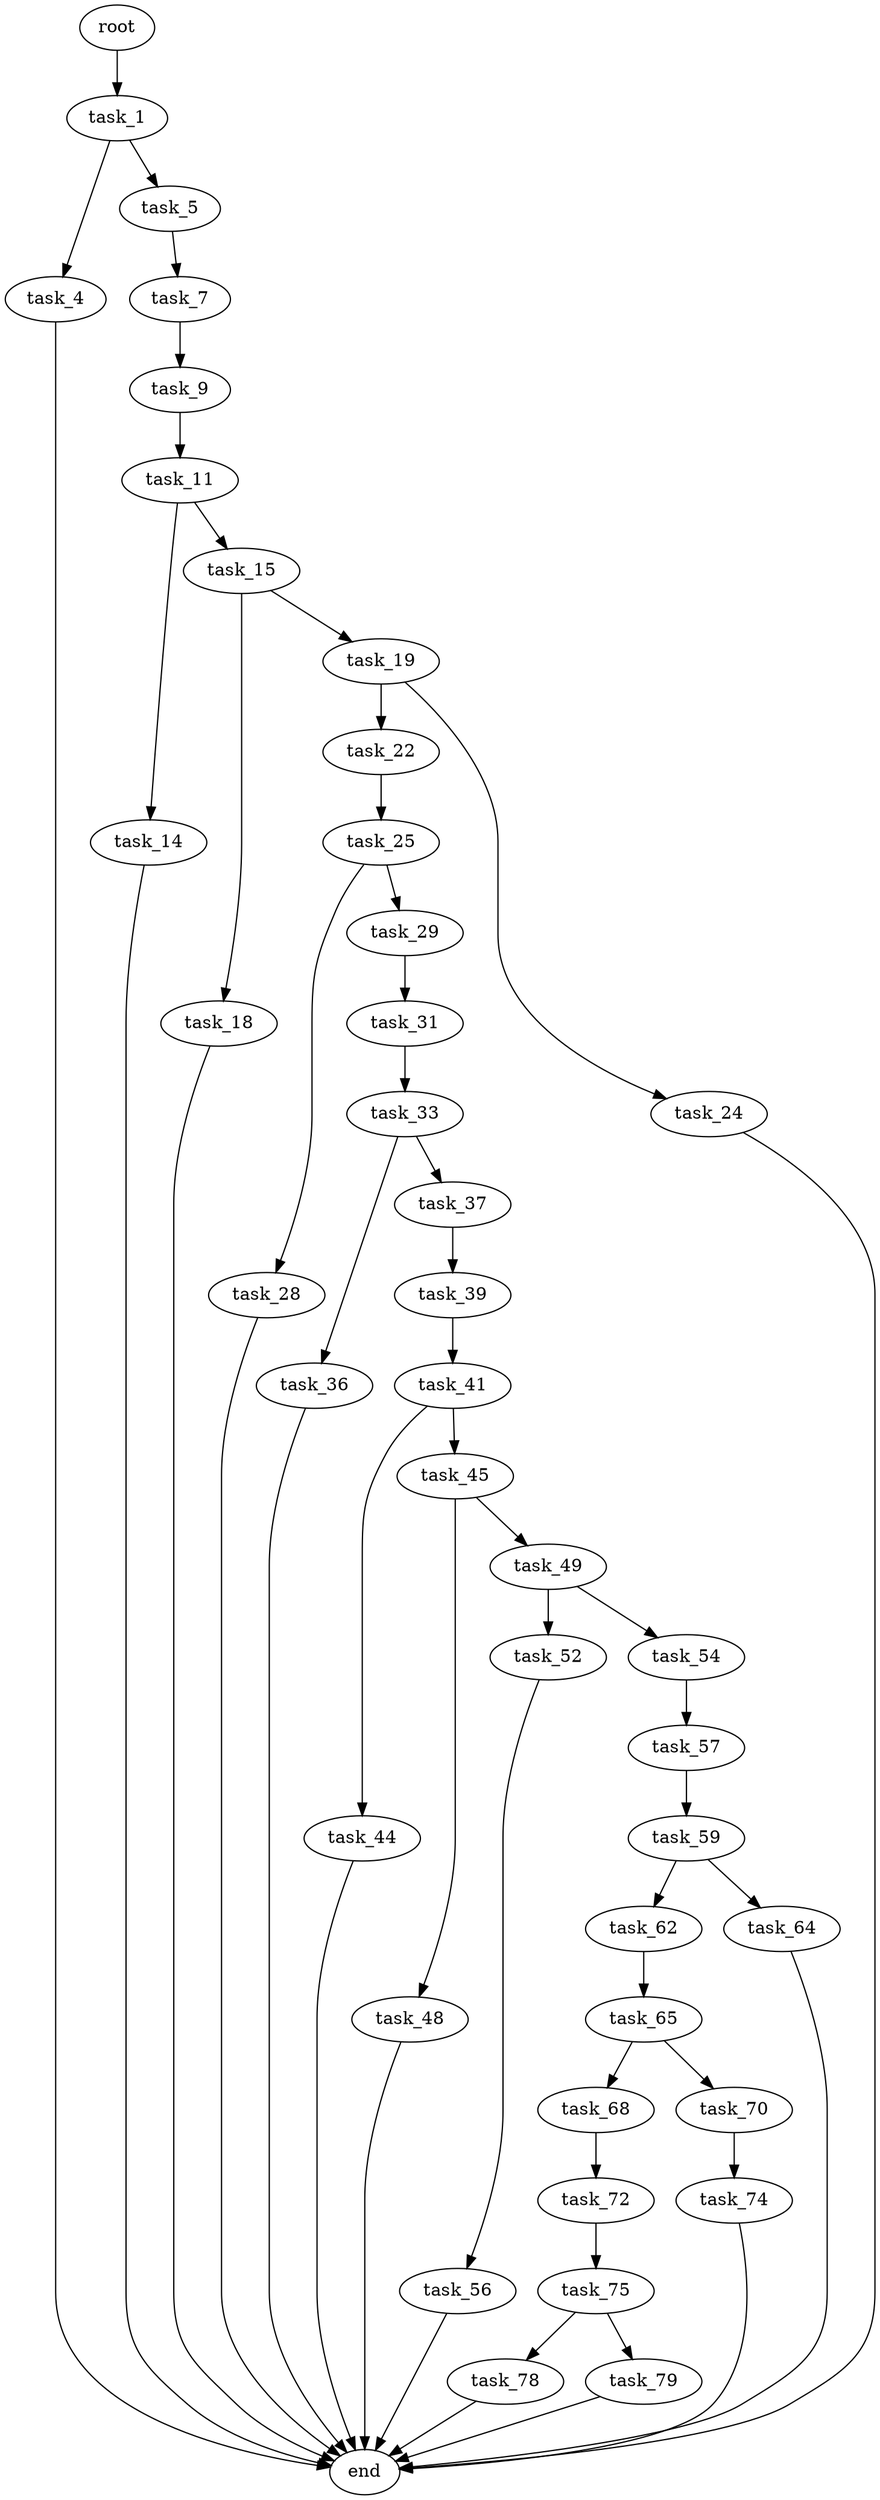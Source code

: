 digraph G {
  root [size="0.000000"];
  task_1 [size="507510389813.000000"];
  task_4 [size="68719476736.000000"];
  task_5 [size="368293445632.000000"];
  end [size="0.000000"];
  task_7 [size="13196850845.000000"];
  task_9 [size="37301183244.000000"];
  task_11 [size="15755326731.000000"];
  task_14 [size="3102692749.000000"];
  task_15 [size="16498521485.000000"];
  task_18 [size="496599855146.000000"];
  task_19 [size="8589934592.000000"];
  task_22 [size="28991029248.000000"];
  task_24 [size="134217728000.000000"];
  task_25 [size="515056777076.000000"];
  task_28 [size="336153985717.000000"];
  task_29 [size="116977512816.000000"];
  task_31 [size="782757789696.000000"];
  task_33 [size="7500480188.000000"];
  task_36 [size="17962406144.000000"];
  task_37 [size="7887103858.000000"];
  task_39 [size="8589934592.000000"];
  task_41 [size="1058814706.000000"];
  task_44 [size="121837269840.000000"];
  task_45 [size="68719476736.000000"];
  task_48 [size="1219441204730.000000"];
  task_49 [size="36128775469.000000"];
  task_52 [size="231928233984.000000"];
  task_54 [size="15542597720.000000"];
  task_56 [size="499836953356.000000"];
  task_57 [size="11653779330.000000"];
  task_59 [size="597776968491.000000"];
  task_62 [size="998569882965.000000"];
  task_64 [size="9323203845.000000"];
  task_65 [size="782757789696.000000"];
  task_68 [size="120544428885.000000"];
  task_70 [size="264307667340.000000"];
  task_72 [size="21170404492.000000"];
  task_74 [size="103057468526.000000"];
  task_75 [size="64488960628.000000"];
  task_78 [size="31362474418.000000"];
  task_79 [size="185076065016.000000"];

  root -> task_1 [size="1.000000"];
  task_1 -> task_4 [size="838860800.000000"];
  task_1 -> task_5 [size="838860800.000000"];
  task_4 -> end [size="1.000000"];
  task_5 -> task_7 [size="411041792.000000"];
  task_7 -> task_9 [size="209715200.000000"];
  task_9 -> task_11 [size="134217728.000000"];
  task_11 -> task_14 [size="301989888.000000"];
  task_11 -> task_15 [size="301989888.000000"];
  task_14 -> end [size="1.000000"];
  task_15 -> task_18 [size="411041792.000000"];
  task_15 -> task_19 [size="411041792.000000"];
  task_18 -> end [size="1.000000"];
  task_19 -> task_22 [size="33554432.000000"];
  task_19 -> task_24 [size="33554432.000000"];
  task_22 -> task_25 [size="75497472.000000"];
  task_24 -> end [size="1.000000"];
  task_25 -> task_28 [size="411041792.000000"];
  task_25 -> task_29 [size="411041792.000000"];
  task_28 -> end [size="1.000000"];
  task_29 -> task_31 [size="134217728.000000"];
  task_31 -> task_33 [size="679477248.000000"];
  task_33 -> task_36 [size="209715200.000000"];
  task_33 -> task_37 [size="209715200.000000"];
  task_36 -> end [size="1.000000"];
  task_37 -> task_39 [size="134217728.000000"];
  task_39 -> task_41 [size="33554432.000000"];
  task_41 -> task_44 [size="33554432.000000"];
  task_41 -> task_45 [size="33554432.000000"];
  task_44 -> end [size="1.000000"];
  task_45 -> task_48 [size="134217728.000000"];
  task_45 -> task_49 [size="134217728.000000"];
  task_48 -> end [size="1.000000"];
  task_49 -> task_52 [size="838860800.000000"];
  task_49 -> task_54 [size="838860800.000000"];
  task_52 -> task_56 [size="301989888.000000"];
  task_54 -> task_57 [size="411041792.000000"];
  task_56 -> end [size="1.000000"];
  task_57 -> task_59 [size="536870912.000000"];
  task_59 -> task_62 [size="411041792.000000"];
  task_59 -> task_64 [size="411041792.000000"];
  task_62 -> task_65 [size="679477248.000000"];
  task_64 -> end [size="1.000000"];
  task_65 -> task_68 [size="679477248.000000"];
  task_65 -> task_70 [size="679477248.000000"];
  task_68 -> task_72 [size="209715200.000000"];
  task_70 -> task_74 [size="411041792.000000"];
  task_72 -> task_75 [size="75497472.000000"];
  task_74 -> end [size="1.000000"];
  task_75 -> task_78 [size="75497472.000000"];
  task_75 -> task_79 [size="75497472.000000"];
  task_78 -> end [size="1.000000"];
  task_79 -> end [size="1.000000"];
}
